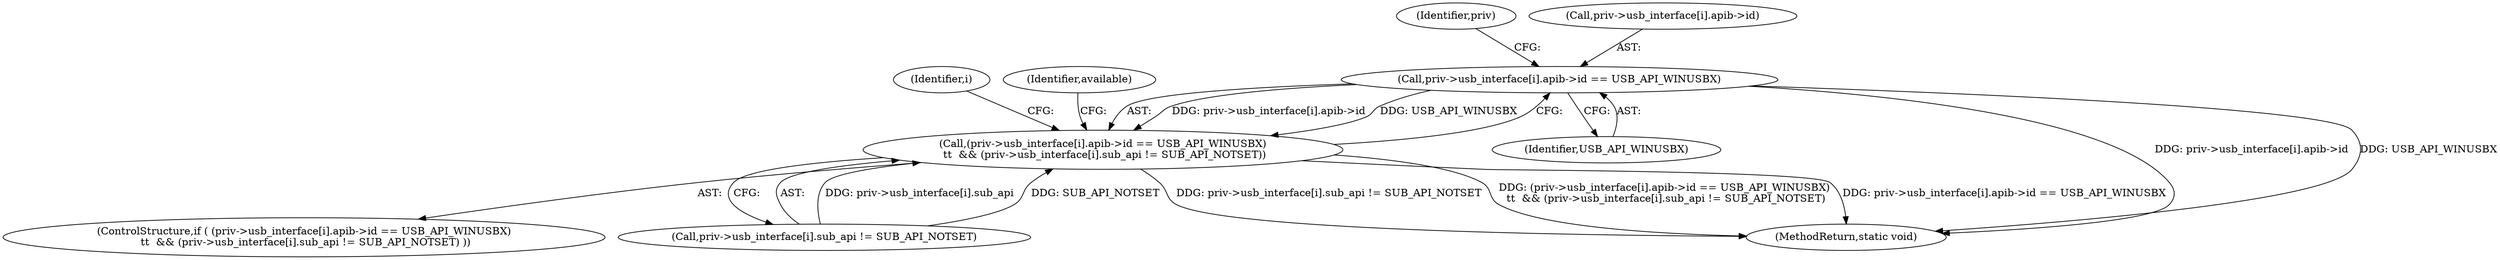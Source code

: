 digraph "0_Chrome_ac149a8d4371c0e01e0934fdd57b09e86f96b5b9_10@array" {
"1000140" [label="(Call,priv->usb_interface[i].apib->id == USB_API_WINUSBX)"];
"1000139" [label="(Call,(priv->usb_interface[i].apib->id == USB_API_WINUSBX)\n \t\t  && (priv->usb_interface[i].sub_api != SUB_API_NOTSET))"];
"1000155" [label="(Identifier,priv)"];
"1000150" [label="(Identifier,USB_API_WINUSBX)"];
"1000138" [label="(ControlStructure,if ( (priv->usb_interface[i].apib->id == USB_API_WINUSBX)\n \t\t  && (priv->usb_interface[i].sub_api != SUB_API_NOTSET) ))"];
"1000141" [label="(Call,priv->usb_interface[i].apib->id)"];
"1000136" [label="(Identifier,i)"];
"1000140" [label="(Call,priv->usb_interface[i].apib->id == USB_API_WINUSBX)"];
"1000151" [label="(Call,priv->usb_interface[i].sub_api != SUB_API_NOTSET)"];
"1000190" [label="(MethodReturn,static void)"];
"1000139" [label="(Call,(priv->usb_interface[i].apib->id == USB_API_WINUSBX)\n \t\t  && (priv->usb_interface[i].sub_api != SUB_API_NOTSET))"];
"1000163" [label="(Identifier,available)"];
"1000140" -> "1000139"  [label="AST: "];
"1000140" -> "1000150"  [label="CFG: "];
"1000141" -> "1000140"  [label="AST: "];
"1000150" -> "1000140"  [label="AST: "];
"1000155" -> "1000140"  [label="CFG: "];
"1000139" -> "1000140"  [label="CFG: "];
"1000140" -> "1000190"  [label="DDG: priv->usb_interface[i].apib->id"];
"1000140" -> "1000190"  [label="DDG: USB_API_WINUSBX"];
"1000140" -> "1000139"  [label="DDG: priv->usb_interface[i].apib->id"];
"1000140" -> "1000139"  [label="DDG: USB_API_WINUSBX"];
"1000139" -> "1000138"  [label="AST: "];
"1000139" -> "1000151"  [label="CFG: "];
"1000151" -> "1000139"  [label="AST: "];
"1000163" -> "1000139"  [label="CFG: "];
"1000136" -> "1000139"  [label="CFG: "];
"1000139" -> "1000190"  [label="DDG: priv->usb_interface[i].sub_api != SUB_API_NOTSET"];
"1000139" -> "1000190"  [label="DDG: (priv->usb_interface[i].apib->id == USB_API_WINUSBX)\n \t\t  && (priv->usb_interface[i].sub_api != SUB_API_NOTSET)"];
"1000139" -> "1000190"  [label="DDG: priv->usb_interface[i].apib->id == USB_API_WINUSBX"];
"1000151" -> "1000139"  [label="DDG: priv->usb_interface[i].sub_api"];
"1000151" -> "1000139"  [label="DDG: SUB_API_NOTSET"];
}
